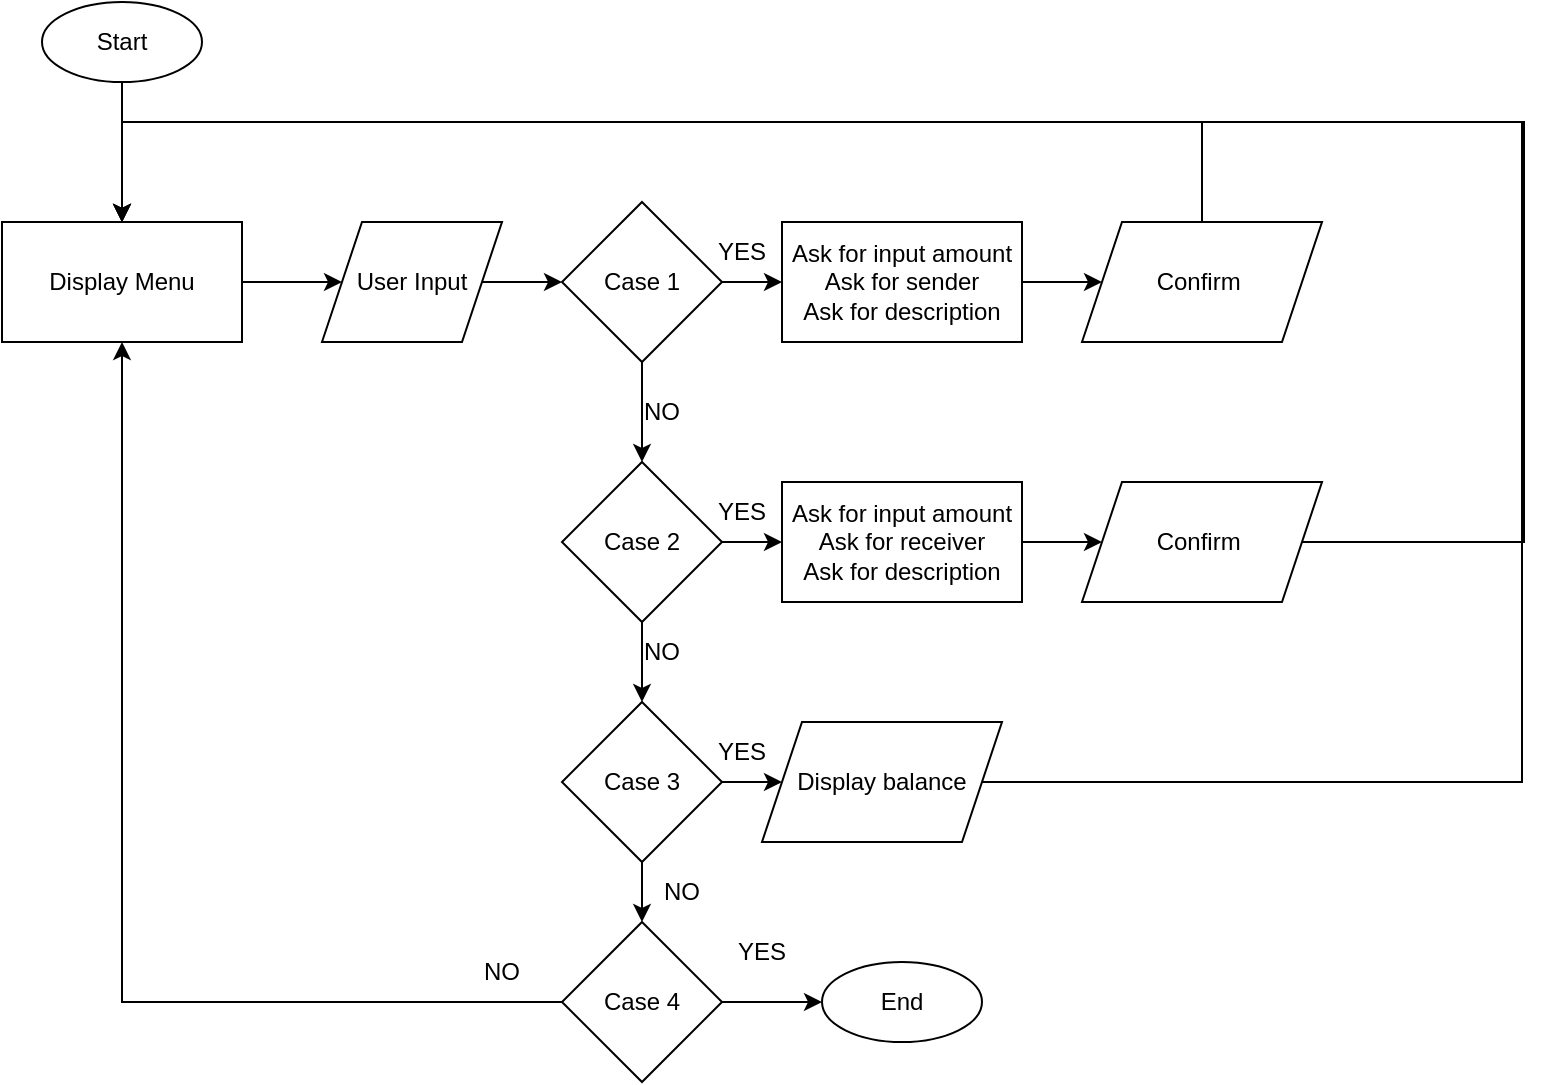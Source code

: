 <mxfile version="24.7.16">
  <diagram name="Page-1" id="xxagjKHvuykKeISPaDIU">
    <mxGraphModel dx="1434" dy="785" grid="1" gridSize="10" guides="1" tooltips="1" connect="1" arrows="1" fold="1" page="1" pageScale="1" pageWidth="850" pageHeight="1100" math="0" shadow="0">
      <root>
        <mxCell id="0" />
        <mxCell id="1" parent="0" />
        <mxCell id="kuitL360T-SQnWMxBUtK-38" value="" style="edgeStyle=orthogonalEdgeStyle;rounded=0;orthogonalLoop=1;jettySize=auto;html=1;" edge="1" parent="1" source="kuitL360T-SQnWMxBUtK-2" target="kuitL360T-SQnWMxBUtK-4">
          <mxGeometry relative="1" as="geometry" />
        </mxCell>
        <mxCell id="kuitL360T-SQnWMxBUtK-2" value="Start" style="ellipse;whiteSpace=wrap;html=1;" vertex="1" parent="1">
          <mxGeometry x="40" y="90" width="80" height="40" as="geometry" />
        </mxCell>
        <mxCell id="kuitL360T-SQnWMxBUtK-16" value="" style="edgeStyle=orthogonalEdgeStyle;rounded=0;orthogonalLoop=1;jettySize=auto;html=1;" edge="1" parent="1" source="kuitL360T-SQnWMxBUtK-4" target="kuitL360T-SQnWMxBUtK-14">
          <mxGeometry relative="1" as="geometry" />
        </mxCell>
        <mxCell id="kuitL360T-SQnWMxBUtK-4" value="Display Menu" style="rounded=0;whiteSpace=wrap;html=1;" vertex="1" parent="1">
          <mxGeometry x="20" y="200" width="120" height="60" as="geometry" />
        </mxCell>
        <mxCell id="kuitL360T-SQnWMxBUtK-8" value="" style="edgeStyle=orthogonalEdgeStyle;rounded=0;orthogonalLoop=1;jettySize=auto;html=1;" edge="1" parent="1" source="kuitL360T-SQnWMxBUtK-5" target="kuitL360T-SQnWMxBUtK-7">
          <mxGeometry relative="1" as="geometry" />
        </mxCell>
        <mxCell id="kuitL360T-SQnWMxBUtK-5" value="Case 1" style="rhombus;whiteSpace=wrap;html=1;" vertex="1" parent="1">
          <mxGeometry x="300" y="190" width="80" height="80" as="geometry" />
        </mxCell>
        <mxCell id="kuitL360T-SQnWMxBUtK-19" value="" style="edgeStyle=orthogonalEdgeStyle;rounded=0;orthogonalLoop=1;jettySize=auto;html=1;" edge="1" parent="1" source="kuitL360T-SQnWMxBUtK-7" target="kuitL360T-SQnWMxBUtK-13">
          <mxGeometry relative="1" as="geometry" />
        </mxCell>
        <mxCell id="kuitL360T-SQnWMxBUtK-7" value="Ask for input amount&lt;div&gt;Ask for sender&lt;/div&gt;&lt;div&gt;Ask for description&lt;/div&gt;" style="rounded=0;whiteSpace=wrap;html=1;" vertex="1" parent="1">
          <mxGeometry x="410" y="200" width="120" height="60" as="geometry" />
        </mxCell>
        <mxCell id="kuitL360T-SQnWMxBUtK-13" value="Confirm&amp;nbsp;" style="shape=parallelogram;perimeter=parallelogramPerimeter;whiteSpace=wrap;html=1;fixedSize=1;" vertex="1" parent="1">
          <mxGeometry x="560" y="200" width="120" height="60" as="geometry" />
        </mxCell>
        <mxCell id="kuitL360T-SQnWMxBUtK-18" value="" style="edgeStyle=orthogonalEdgeStyle;rounded=0;orthogonalLoop=1;jettySize=auto;html=1;" edge="1" parent="1" source="kuitL360T-SQnWMxBUtK-14" target="kuitL360T-SQnWMxBUtK-5">
          <mxGeometry relative="1" as="geometry" />
        </mxCell>
        <mxCell id="kuitL360T-SQnWMxBUtK-14" value="User Input" style="shape=parallelogram;perimeter=parallelogramPerimeter;whiteSpace=wrap;html=1;fixedSize=1;" vertex="1" parent="1">
          <mxGeometry x="180" y="200" width="90" height="60" as="geometry" />
        </mxCell>
        <mxCell id="kuitL360T-SQnWMxBUtK-20" value="YES" style="text;html=1;align=center;verticalAlign=middle;whiteSpace=wrap;rounded=0;" vertex="1" parent="1">
          <mxGeometry x="360" y="200" width="60" height="30" as="geometry" />
        </mxCell>
        <mxCell id="kuitL360T-SQnWMxBUtK-29" value="" style="edgeStyle=orthogonalEdgeStyle;rounded=0;orthogonalLoop=1;jettySize=auto;html=1;" edge="1" parent="1" source="kuitL360T-SQnWMxBUtK-30" target="kuitL360T-SQnWMxBUtK-32">
          <mxGeometry relative="1" as="geometry" />
        </mxCell>
        <mxCell id="kuitL360T-SQnWMxBUtK-30" value="Case 2" style="rhombus;whiteSpace=wrap;html=1;" vertex="1" parent="1">
          <mxGeometry x="300" y="320" width="80" height="80" as="geometry" />
        </mxCell>
        <mxCell id="kuitL360T-SQnWMxBUtK-31" value="" style="edgeStyle=orthogonalEdgeStyle;rounded=0;orthogonalLoop=1;jettySize=auto;html=1;" edge="1" parent="1" source="kuitL360T-SQnWMxBUtK-32" target="kuitL360T-SQnWMxBUtK-33">
          <mxGeometry relative="1" as="geometry" />
        </mxCell>
        <mxCell id="kuitL360T-SQnWMxBUtK-32" value="Ask for input amount&lt;div&gt;Ask for receiver&lt;/div&gt;&lt;div&gt;Ask for description&lt;/div&gt;" style="rounded=0;whiteSpace=wrap;html=1;" vertex="1" parent="1">
          <mxGeometry x="410" y="330" width="120" height="60" as="geometry" />
        </mxCell>
        <mxCell id="kuitL360T-SQnWMxBUtK-39" style="edgeStyle=orthogonalEdgeStyle;rounded=0;orthogonalLoop=1;jettySize=auto;html=1;exitX=1;exitY=0.5;exitDx=0;exitDy=0;" edge="1" parent="1" source="kuitL360T-SQnWMxBUtK-33" target="kuitL360T-SQnWMxBUtK-4">
          <mxGeometry relative="1" as="geometry">
            <mxPoint x="130" y="200" as="targetPoint" />
            <mxPoint x="690" y="360" as="sourcePoint" />
            <Array as="points">
              <mxPoint x="781" y="360" />
              <mxPoint x="781" y="150" />
              <mxPoint x="80" y="150" />
            </Array>
          </mxGeometry>
        </mxCell>
        <mxCell id="kuitL360T-SQnWMxBUtK-33" value="Confirm&amp;nbsp;" style="shape=parallelogram;perimeter=parallelogramPerimeter;whiteSpace=wrap;html=1;fixedSize=1;" vertex="1" parent="1">
          <mxGeometry x="560" y="330" width="120" height="60" as="geometry" />
        </mxCell>
        <mxCell id="kuitL360T-SQnWMxBUtK-34" value="YES" style="text;html=1;align=center;verticalAlign=middle;whiteSpace=wrap;rounded=0;" vertex="1" parent="1">
          <mxGeometry x="360" y="330" width="60" height="30" as="geometry" />
        </mxCell>
        <mxCell id="kuitL360T-SQnWMxBUtK-35" value="" style="endArrow=classic;html=1;rounded=0;exitX=0.5;exitY=1;exitDx=0;exitDy=0;entryX=0.5;entryY=0;entryDx=0;entryDy=0;" edge="1" parent="1" source="kuitL360T-SQnWMxBUtK-5" target="kuitL360T-SQnWMxBUtK-30">
          <mxGeometry width="50" height="50" relative="1" as="geometry">
            <mxPoint x="310" y="460" as="sourcePoint" />
            <mxPoint x="360" y="410" as="targetPoint" />
          </mxGeometry>
        </mxCell>
        <mxCell id="kuitL360T-SQnWMxBUtK-36" value="NO" style="text;html=1;align=center;verticalAlign=middle;whiteSpace=wrap;rounded=0;" vertex="1" parent="1">
          <mxGeometry x="320" y="280" width="60" height="30" as="geometry" />
        </mxCell>
        <mxCell id="kuitL360T-SQnWMxBUtK-37" value="" style="endArrow=classic;html=1;rounded=0;entryX=0.5;entryY=0;entryDx=0;entryDy=0;" edge="1" parent="1">
          <mxGeometry width="50" height="50" relative="1" as="geometry">
            <mxPoint x="620" y="200" as="sourcePoint" />
            <mxPoint x="80" y="200" as="targetPoint" />
            <Array as="points">
              <mxPoint x="620" y="150" />
              <mxPoint x="430" y="150" />
              <mxPoint x="80" y="150" />
            </Array>
          </mxGeometry>
        </mxCell>
        <mxCell id="kuitL360T-SQnWMxBUtK-40" value="" style="edgeStyle=orthogonalEdgeStyle;rounded=0;orthogonalLoop=1;jettySize=auto;html=1;" edge="1" parent="1" source="kuitL360T-SQnWMxBUtK-41">
          <mxGeometry relative="1" as="geometry">
            <mxPoint x="410" y="480" as="targetPoint" />
          </mxGeometry>
        </mxCell>
        <mxCell id="kuitL360T-SQnWMxBUtK-50" value="" style="edgeStyle=orthogonalEdgeStyle;rounded=0;orthogonalLoop=1;jettySize=auto;html=1;" edge="1" parent="1" source="kuitL360T-SQnWMxBUtK-41" target="kuitL360T-SQnWMxBUtK-49">
          <mxGeometry relative="1" as="geometry" />
        </mxCell>
        <mxCell id="kuitL360T-SQnWMxBUtK-41" value="Case 3" style="rhombus;whiteSpace=wrap;html=1;" vertex="1" parent="1">
          <mxGeometry x="300" y="440" width="80" height="80" as="geometry" />
        </mxCell>
        <mxCell id="kuitL360T-SQnWMxBUtK-48" style="edgeStyle=orthogonalEdgeStyle;rounded=0;orthogonalLoop=1;jettySize=auto;html=1;exitX=1;exitY=0.5;exitDx=0;exitDy=0;entryX=0.5;entryY=0;entryDx=0;entryDy=0;" edge="1" parent="1" source="kuitL360T-SQnWMxBUtK-44" target="kuitL360T-SQnWMxBUtK-4">
          <mxGeometry relative="1" as="geometry">
            <mxPoint x="780" y="150" as="targetPoint" />
            <Array as="points">
              <mxPoint x="780" y="480" />
              <mxPoint x="780" y="150" />
              <mxPoint x="80" y="150" />
            </Array>
          </mxGeometry>
        </mxCell>
        <mxCell id="kuitL360T-SQnWMxBUtK-44" value="Display balance" style="shape=parallelogram;perimeter=parallelogramPerimeter;whiteSpace=wrap;html=1;fixedSize=1;" vertex="1" parent="1">
          <mxGeometry x="400" y="450" width="120" height="60" as="geometry" />
        </mxCell>
        <mxCell id="kuitL360T-SQnWMxBUtK-45" value="YES" style="text;html=1;align=center;verticalAlign=middle;whiteSpace=wrap;rounded=0;" vertex="1" parent="1">
          <mxGeometry x="360" y="450" width="60" height="30" as="geometry" />
        </mxCell>
        <mxCell id="kuitL360T-SQnWMxBUtK-46" value="" style="endArrow=classic;html=1;rounded=0;exitX=0.5;exitY=1;exitDx=0;exitDy=0;" edge="1" parent="1" source="kuitL360T-SQnWMxBUtK-30" target="kuitL360T-SQnWMxBUtK-41">
          <mxGeometry width="50" height="50" relative="1" as="geometry">
            <mxPoint x="220" y="560" as="sourcePoint" />
            <mxPoint x="270" y="510" as="targetPoint" />
          </mxGeometry>
        </mxCell>
        <mxCell id="kuitL360T-SQnWMxBUtK-47" value="NO" style="text;html=1;align=center;verticalAlign=middle;whiteSpace=wrap;rounded=0;" vertex="1" parent="1">
          <mxGeometry x="320" y="400" width="60" height="30" as="geometry" />
        </mxCell>
        <mxCell id="kuitL360T-SQnWMxBUtK-53" value="" style="edgeStyle=orthogonalEdgeStyle;rounded=0;orthogonalLoop=1;jettySize=auto;html=1;" edge="1" parent="1" source="kuitL360T-SQnWMxBUtK-49" target="kuitL360T-SQnWMxBUtK-52">
          <mxGeometry relative="1" as="geometry" />
        </mxCell>
        <mxCell id="kuitL360T-SQnWMxBUtK-56" style="edgeStyle=orthogonalEdgeStyle;rounded=0;orthogonalLoop=1;jettySize=auto;html=1;exitX=0;exitY=0.5;exitDx=0;exitDy=0;entryX=0.5;entryY=1;entryDx=0;entryDy=0;" edge="1" parent="1" source="kuitL360T-SQnWMxBUtK-49" target="kuitL360T-SQnWMxBUtK-4">
          <mxGeometry relative="1" as="geometry" />
        </mxCell>
        <mxCell id="kuitL360T-SQnWMxBUtK-49" value="Case 4" style="rhombus;whiteSpace=wrap;html=1;" vertex="1" parent="1">
          <mxGeometry x="300" y="550" width="80" height="80" as="geometry" />
        </mxCell>
        <mxCell id="kuitL360T-SQnWMxBUtK-51" value="NO" style="text;html=1;align=center;verticalAlign=middle;whiteSpace=wrap;rounded=0;" vertex="1" parent="1">
          <mxGeometry x="330" y="520" width="60" height="30" as="geometry" />
        </mxCell>
        <mxCell id="kuitL360T-SQnWMxBUtK-52" value="End" style="ellipse;whiteSpace=wrap;html=1;" vertex="1" parent="1">
          <mxGeometry x="430" y="570" width="80" height="40" as="geometry" />
        </mxCell>
        <mxCell id="kuitL360T-SQnWMxBUtK-54" value="YES" style="text;html=1;align=center;verticalAlign=middle;whiteSpace=wrap;rounded=0;" vertex="1" parent="1">
          <mxGeometry x="370" y="550" width="60" height="30" as="geometry" />
        </mxCell>
        <mxCell id="kuitL360T-SQnWMxBUtK-57" value="NO" style="text;html=1;align=center;verticalAlign=middle;whiteSpace=wrap;rounded=0;" vertex="1" parent="1">
          <mxGeometry x="240" y="560" width="60" height="30" as="geometry" />
        </mxCell>
      </root>
    </mxGraphModel>
  </diagram>
</mxfile>
